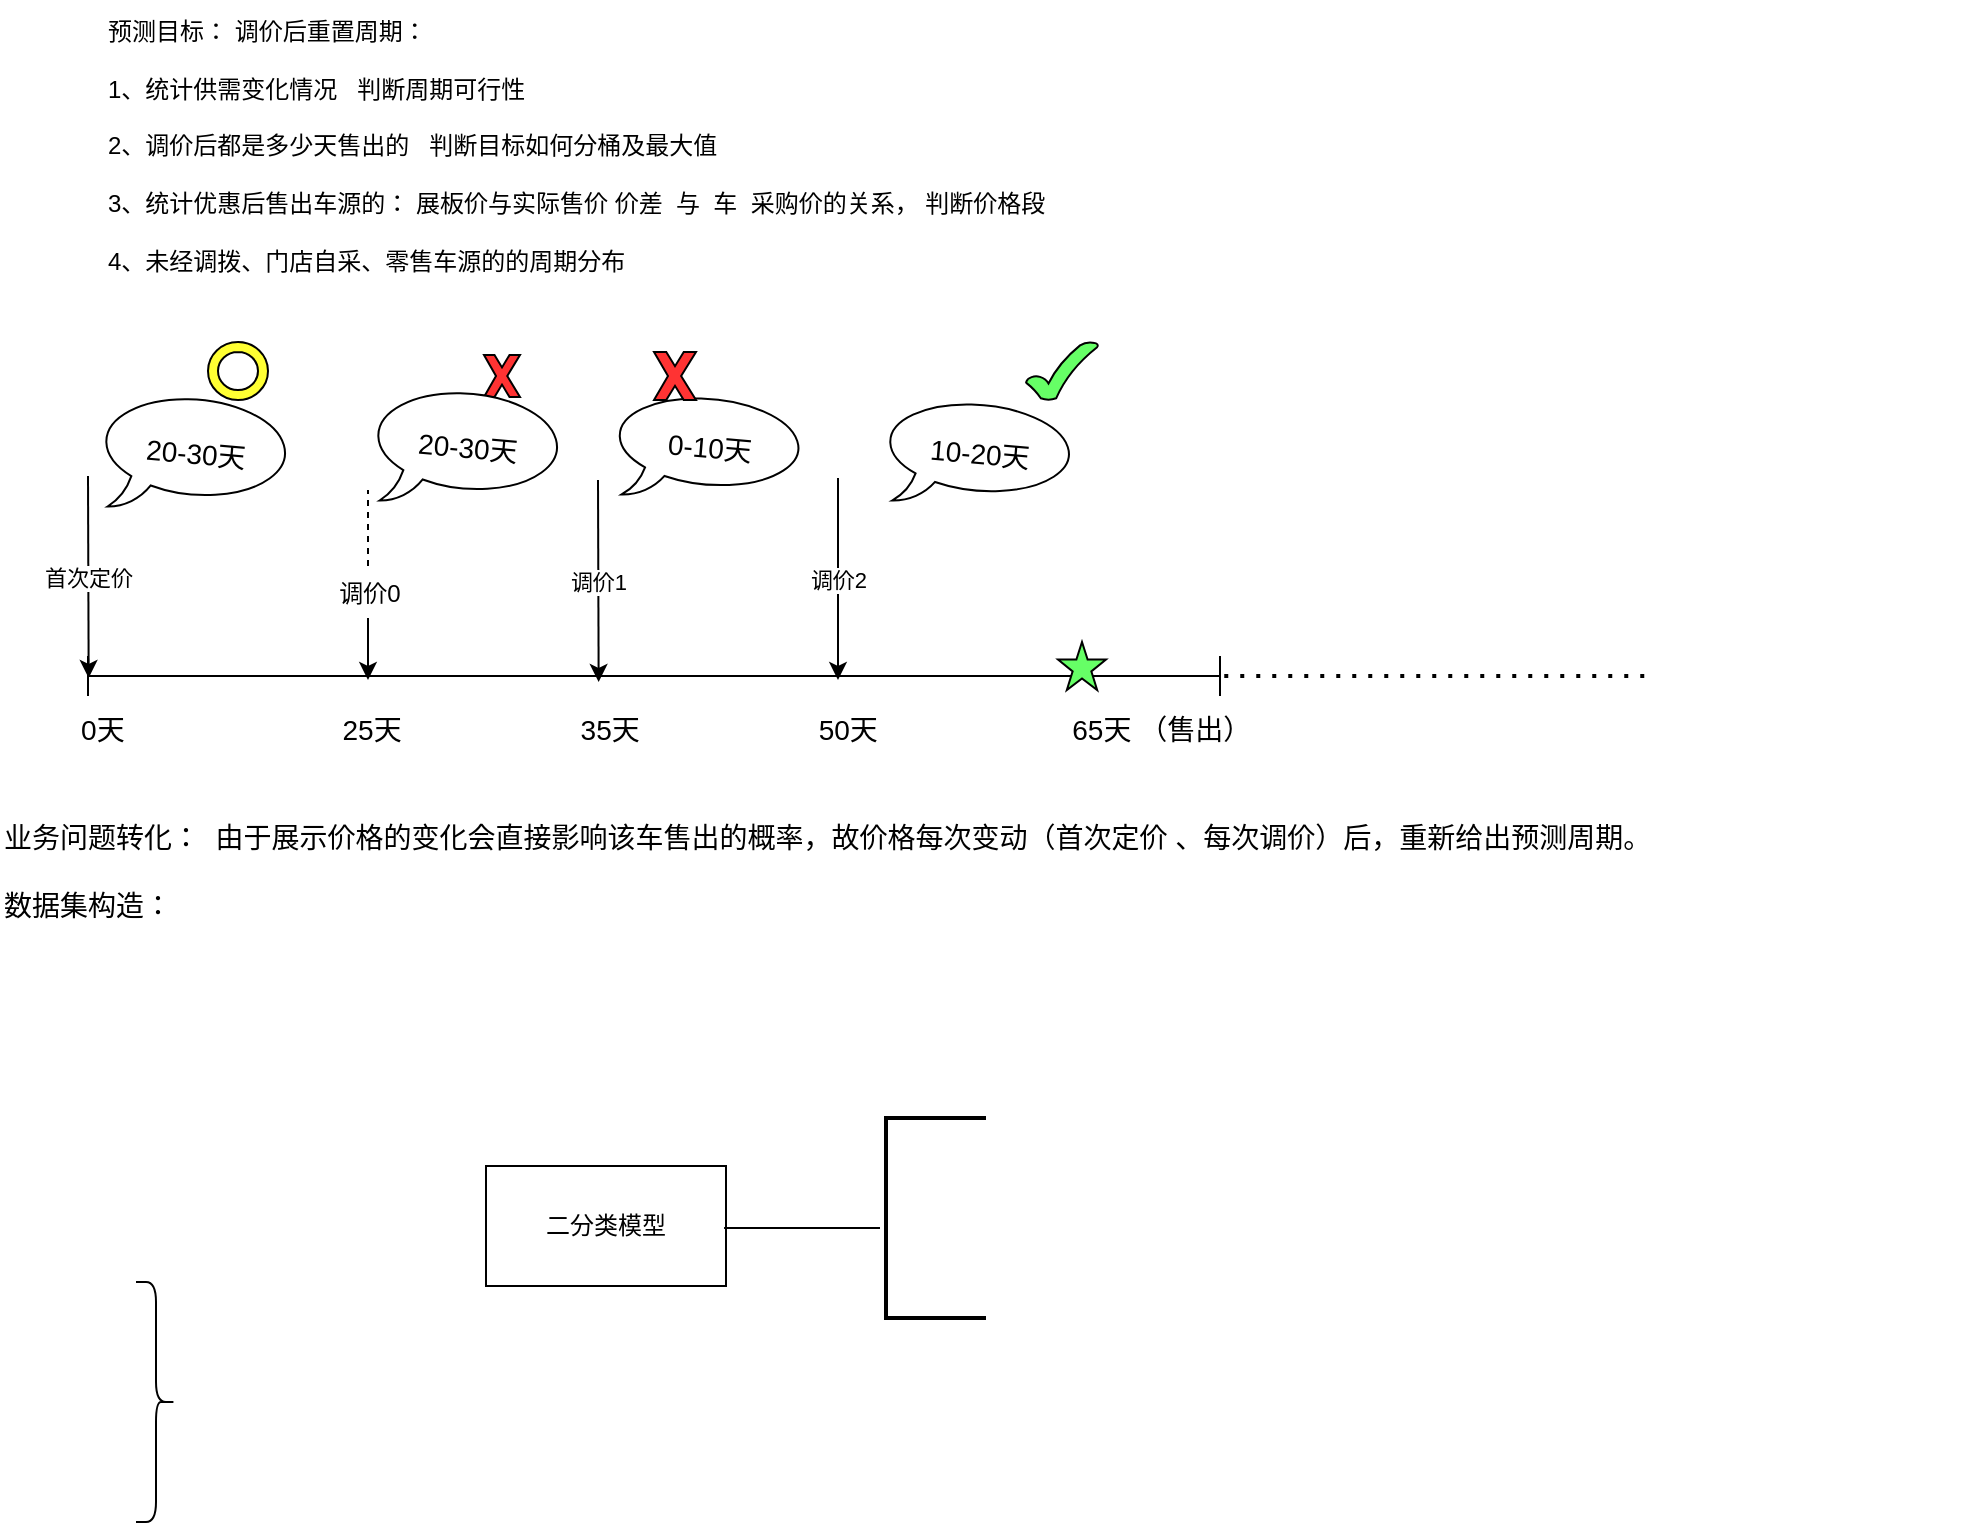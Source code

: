 <mxfile version="20.8.20" type="github">
  <diagram name="第 1 页" id="tffvoCzg-qfJbZ5mcpD_">
    <mxGraphModel dx="1058" dy="492" grid="0" gridSize="10" guides="1" tooltips="1" connect="0" arrows="1" fold="1" page="1" pageScale="1" pageWidth="4681" pageHeight="3300" math="0" shadow="0">
      <root>
        <mxCell id="0" />
        <mxCell id="1" parent="0" />
        <mxCell id="4fyiVSz0k1n7hgALqca6-2" value="预测目标： 调价后重置周期：&lt;br&gt;&lt;br&gt;1、统计供需变化情况&amp;nbsp; &amp;nbsp;判断周期可行性&lt;br&gt;&lt;br&gt;2、调价后都是多少天售出的&amp;nbsp; &amp;nbsp;判断目标如何分桶及最大值&lt;br&gt;&lt;br&gt;3、统计优惠后售出车源的： 展板价与实际售价 价差&amp;nbsp; 与&amp;nbsp; 车&amp;nbsp; 采购价的关系， 判断价格段&lt;br&gt;&lt;br&gt;4、未经调拨、门店自采、零售车源的的周期分布" style="text;html=1;strokeColor=none;fillColor=none;align=left;verticalAlign=middle;whiteSpace=wrap;rounded=0;" parent="1" vertex="1">
          <mxGeometry x="151" y="46" width="932" height="145" as="geometry" />
        </mxCell>
        <mxCell id="4fyiVSz0k1n7hgALqca6-18" value="&lt;font style=&quot;font-size: 14px;&quot;&gt;业务问题转化：&amp;nbsp; 由于展示价格的变化会直接影响该车售出的概率，故价格每次变动（首次定价 、每次调价）后，重新给出预测周期。&lt;br&gt;&lt;br&gt;数据集构造：&lt;br&gt;&amp;nbsp; &amp;nbsp; &amp;nbsp; &amp;nbsp; &amp;nbsp; &amp;nbsp; &amp;nbsp; &amp;nbsp; &amp;nbsp; &amp;nbsp; &amp;nbsp;&lt;br&gt;&lt;/font&gt;" style="text;html=1;strokeColor=none;fillColor=none;align=left;verticalAlign=middle;whiteSpace=wrap;rounded=0;" parent="1" vertex="1">
          <mxGeometry x="99" y="441" width="858" height="97" as="geometry" />
        </mxCell>
        <mxCell id="HPPEBPCjuNj7nKs7fR4j-7" value="" style="group" vertex="1" connectable="0" parent="1">
          <mxGeometry x="122" y="217" width="801" height="209" as="geometry" />
        </mxCell>
        <mxCell id="4fyiVSz0k1n7hgALqca6-28" value="&amp;nbsp; &amp;nbsp; 0天&amp;nbsp; &amp;nbsp; &amp;nbsp; &amp;nbsp; &amp;nbsp; &amp;nbsp; &amp;nbsp; &amp;nbsp; &amp;nbsp; &amp;nbsp; &amp;nbsp; &amp;nbsp; &amp;nbsp; &amp;nbsp; 25天&amp;nbsp; &amp;nbsp; &amp;nbsp; &amp;nbsp; &amp;nbsp; &amp;nbsp; &amp;nbsp; &amp;nbsp; &amp;nbsp; &amp;nbsp; &amp;nbsp; &amp;nbsp;35天&amp;nbsp; &amp;nbsp; &amp;nbsp; &amp;nbsp; &amp;nbsp; &amp;nbsp; &amp;nbsp; &amp;nbsp; &amp;nbsp; &amp;nbsp; &amp;nbsp; &amp;nbsp;50天&amp;nbsp; &amp;nbsp; &amp;nbsp; &amp;nbsp; &amp;nbsp; &amp;nbsp; &amp;nbsp; &amp;nbsp; &amp;nbsp; &amp;nbsp; &amp;nbsp; &amp;nbsp; &amp;nbsp;65天 （售出）" style="text;html=1;strokeColor=none;fillColor=none;align=left;verticalAlign=middle;whiteSpace=wrap;rounded=0;fontSize=14;" parent="HPPEBPCjuNj7nKs7fR4j-7" vertex="1">
          <mxGeometry y="179" width="725" height="30" as="geometry" />
        </mxCell>
        <mxCell id="HPPEBPCjuNj7nKs7fR4j-6" value="" style="group" vertex="1" connectable="0" parent="HPPEBPCjuNj7nKs7fR4j-7">
          <mxGeometry x="21" width="780" height="177" as="geometry" />
        </mxCell>
        <mxCell id="4fyiVSz0k1n7hgALqca6-3" value="" style="shape=crossbar;whiteSpace=wrap;html=1;rounded=1;" parent="HPPEBPCjuNj7nKs7fR4j-6" vertex="1">
          <mxGeometry y="157" width="566" height="20" as="geometry" />
        </mxCell>
        <mxCell id="4fyiVSz0k1n7hgALqca6-8" value="" style="endArrow=classic;html=1;rounded=0;entryX=0.131;entryY=0.55;entryDx=0;entryDy=0;entryPerimeter=0;" parent="HPPEBPCjuNj7nKs7fR4j-6" edge="1">
          <mxGeometry relative="1" as="geometry">
            <mxPoint x="255" y="69" as="sourcePoint" />
            <mxPoint x="255.329" y="170" as="targetPoint" />
          </mxGeometry>
        </mxCell>
        <mxCell id="4fyiVSz0k1n7hgALqca6-9" value="调价1" style="edgeLabel;resizable=0;html=1;align=center;verticalAlign=middle;" parent="4fyiVSz0k1n7hgALqca6-8" connectable="0" vertex="1">
          <mxGeometry relative="1" as="geometry" />
        </mxCell>
        <mxCell id="4fyiVSz0k1n7hgALqca6-10" value="" style="endArrow=classic;html=1;rounded=0;entryX=0.131;entryY=0.55;entryDx=0;entryDy=0;entryPerimeter=0;" parent="HPPEBPCjuNj7nKs7fR4j-6" edge="1">
          <mxGeometry relative="1" as="geometry">
            <mxPoint x="375" y="68" as="sourcePoint" />
            <mxPoint x="375" y="169" as="targetPoint" />
          </mxGeometry>
        </mxCell>
        <mxCell id="4fyiVSz0k1n7hgALqca6-11" value="调价2" style="edgeLabel;resizable=0;html=1;align=center;verticalAlign=middle;" parent="4fyiVSz0k1n7hgALqca6-10" connectable="0" vertex="1">
          <mxGeometry relative="1" as="geometry" />
        </mxCell>
        <mxCell id="4fyiVSz0k1n7hgALqca6-16" value="" style="endArrow=classic;html=1;rounded=0;entryX=0.131;entryY=0.55;entryDx=0;entryDy=0;entryPerimeter=0;" parent="HPPEBPCjuNj7nKs7fR4j-6" edge="1">
          <mxGeometry relative="1" as="geometry">
            <mxPoint y="67" as="sourcePoint" />
            <mxPoint x="0.329" y="168" as="targetPoint" />
          </mxGeometry>
        </mxCell>
        <mxCell id="4fyiVSz0k1n7hgALqca6-17" value="首次定价" style="edgeLabel;resizable=0;html=1;align=center;verticalAlign=middle;" parent="4fyiVSz0k1n7hgALqca6-16" connectable="0" vertex="1">
          <mxGeometry relative="1" as="geometry" />
        </mxCell>
        <mxCell id="4fyiVSz0k1n7hgALqca6-19" value="20-30天" style="whiteSpace=wrap;html=1;shape=mxgraph.basic.oval_callout;fontSize=14;rotation=5;" parent="HPPEBPCjuNj7nKs7fR4j-6" vertex="1">
          <mxGeometry x="4" y="26" width="100" height="60" as="geometry" />
        </mxCell>
        <mxCell id="4fyiVSz0k1n7hgALqca6-20" value="0-10天" style="whiteSpace=wrap;html=1;shape=mxgraph.basic.oval_callout;fontSize=14;rotation=5;" parent="HPPEBPCjuNj7nKs7fR4j-6" vertex="1">
          <mxGeometry x="260.74" y="25.99" width="100" height="54" as="geometry" />
        </mxCell>
        <mxCell id="4fyiVSz0k1n7hgALqca6-21" value="" style="endArrow=none;dashed=1;html=1;dashPattern=1 3;strokeWidth=2;rounded=0;exitX=0.991;exitY=0.65;exitDx=0;exitDy=0;exitPerimeter=0;" parent="HPPEBPCjuNj7nKs7fR4j-6" edge="1">
          <mxGeometry width="50" height="50" relative="1" as="geometry">
            <mxPoint x="568.13" y="167" as="sourcePoint" />
            <mxPoint x="780" y="167" as="targetPoint" />
          </mxGeometry>
        </mxCell>
        <mxCell id="4fyiVSz0k1n7hgALqca6-24" value="10-20天" style="whiteSpace=wrap;html=1;shape=mxgraph.basic.oval_callout;fontSize=14;rotation=5;" parent="HPPEBPCjuNj7nKs7fR4j-6" vertex="1">
          <mxGeometry x="396" y="29" width="100" height="54" as="geometry" />
        </mxCell>
        <mxCell id="4fyiVSz0k1n7hgALqca6-25" value="" style="verticalLabelPosition=bottom;verticalAlign=top;html=1;shape=mxgraph.basic.x;fontSize=14;fillColor=#FF3333;" parent="HPPEBPCjuNj7nKs7fR4j-6" vertex="1">
          <mxGeometry x="198" y="6.5" width="18" height="21" as="geometry" />
        </mxCell>
        <mxCell id="4fyiVSz0k1n7hgALqca6-26" value="" style="verticalLabelPosition=bottom;verticalAlign=top;html=1;shape=mxgraph.basic.x;fontSize=14;fillColor=#FF3333;" parent="HPPEBPCjuNj7nKs7fR4j-6" vertex="1">
          <mxGeometry x="283" y="5" width="21" height="24" as="geometry" />
        </mxCell>
        <mxCell id="4fyiVSz0k1n7hgALqca6-27" value="" style="verticalLabelPosition=bottom;verticalAlign=top;html=1;shape=mxgraph.basic.tick;fontSize=14;fillColor=#66FF66;" parent="HPPEBPCjuNj7nKs7fR4j-6" vertex="1">
          <mxGeometry x="469" width="36" height="29" as="geometry" />
        </mxCell>
        <mxCell id="4fyiVSz0k1n7hgALqca6-29" value="" style="verticalLabelPosition=bottom;verticalAlign=top;html=1;shape=mxgraph.basic.star;fontSize=14;fillColor=#66FF66;" parent="HPPEBPCjuNj7nKs7fR4j-6" vertex="1">
          <mxGeometry x="485" y="150" width="24" height="24" as="geometry" />
        </mxCell>
        <mxCell id="HPPEBPCjuNj7nKs7fR4j-1" value="" style="endArrow=classic;html=1;rounded=0;" edge="1" parent="HPPEBPCjuNj7nKs7fR4j-6">
          <mxGeometry width="50" height="50" relative="1" as="geometry">
            <mxPoint x="140" y="138" as="sourcePoint" />
            <mxPoint x="140" y="169" as="targetPoint" />
          </mxGeometry>
        </mxCell>
        <mxCell id="HPPEBPCjuNj7nKs7fR4j-2" value="" style="endArrow=none;dashed=1;html=1;rounded=0;" edge="1" parent="HPPEBPCjuNj7nKs7fR4j-6">
          <mxGeometry width="50" height="50" relative="1" as="geometry">
            <mxPoint x="140" y="112" as="sourcePoint" />
            <mxPoint x="140" y="74" as="targetPoint" />
          </mxGeometry>
        </mxCell>
        <mxCell id="HPPEBPCjuNj7nKs7fR4j-3" value="调价0" style="text;html=1;strokeColor=none;fillColor=none;align=center;verticalAlign=middle;whiteSpace=wrap;rounded=0;" vertex="1" parent="HPPEBPCjuNj7nKs7fR4j-6">
          <mxGeometry x="111" y="111" width="60" height="30" as="geometry" />
        </mxCell>
        <mxCell id="HPPEBPCjuNj7nKs7fR4j-4" value="" style="verticalLabelPosition=bottom;verticalAlign=top;html=1;shape=mxgraph.basic.donut;dx=5;fillColor=#FFFF33;" vertex="1" parent="HPPEBPCjuNj7nKs7fR4j-6">
          <mxGeometry x="60" width="30" height="29" as="geometry" />
        </mxCell>
        <mxCell id="HPPEBPCjuNj7nKs7fR4j-5" value="20-30天" style="whiteSpace=wrap;html=1;shape=mxgraph.basic.oval_callout;fontSize=14;rotation=5;" vertex="1" parent="HPPEBPCjuNj7nKs7fR4j-6">
          <mxGeometry x="140" y="23" width="100" height="60" as="geometry" />
        </mxCell>
        <mxCell id="HPPEBPCjuNj7nKs7fR4j-8" value="二分类模型" style="rounded=0;whiteSpace=wrap;html=1;fillColor=#FFFFFF;" vertex="1" parent="1">
          <mxGeometry x="342" y="629" width="120" height="60" as="geometry" />
        </mxCell>
        <mxCell id="HPPEBPCjuNj7nKs7fR4j-12" value="" style="strokeWidth=2;html=1;shape=mxgraph.flowchart.annotation_1;align=left;pointerEvents=1;fillColor=#FFFFFF;" vertex="1" parent="1">
          <mxGeometry x="542" y="605" width="50" height="100" as="geometry" />
        </mxCell>
        <mxCell id="HPPEBPCjuNj7nKs7fR4j-13" value="" style="endArrow=none;html=1;rounded=0;entryX=-0.06;entryY=0.55;entryDx=0;entryDy=0;entryPerimeter=0;exitX=0.992;exitY=0.517;exitDx=0;exitDy=0;exitPerimeter=0;" edge="1" parent="1" source="HPPEBPCjuNj7nKs7fR4j-8" target="HPPEBPCjuNj7nKs7fR4j-12">
          <mxGeometry width="50" height="50" relative="1" as="geometry">
            <mxPoint x="474" y="661" as="sourcePoint" />
            <mxPoint x="509" y="613" as="targetPoint" />
          </mxGeometry>
        </mxCell>
        <mxCell id="HPPEBPCjuNj7nKs7fR4j-14" value="" style="shape=curlyBracket;whiteSpace=wrap;html=1;rounded=1;flipH=1;labelPosition=right;verticalLabelPosition=middle;align=left;verticalAlign=middle;fillColor=#FFFFFF;" vertex="1" parent="1">
          <mxGeometry x="167" y="687" width="20" height="120" as="geometry" />
        </mxCell>
      </root>
    </mxGraphModel>
  </diagram>
</mxfile>
